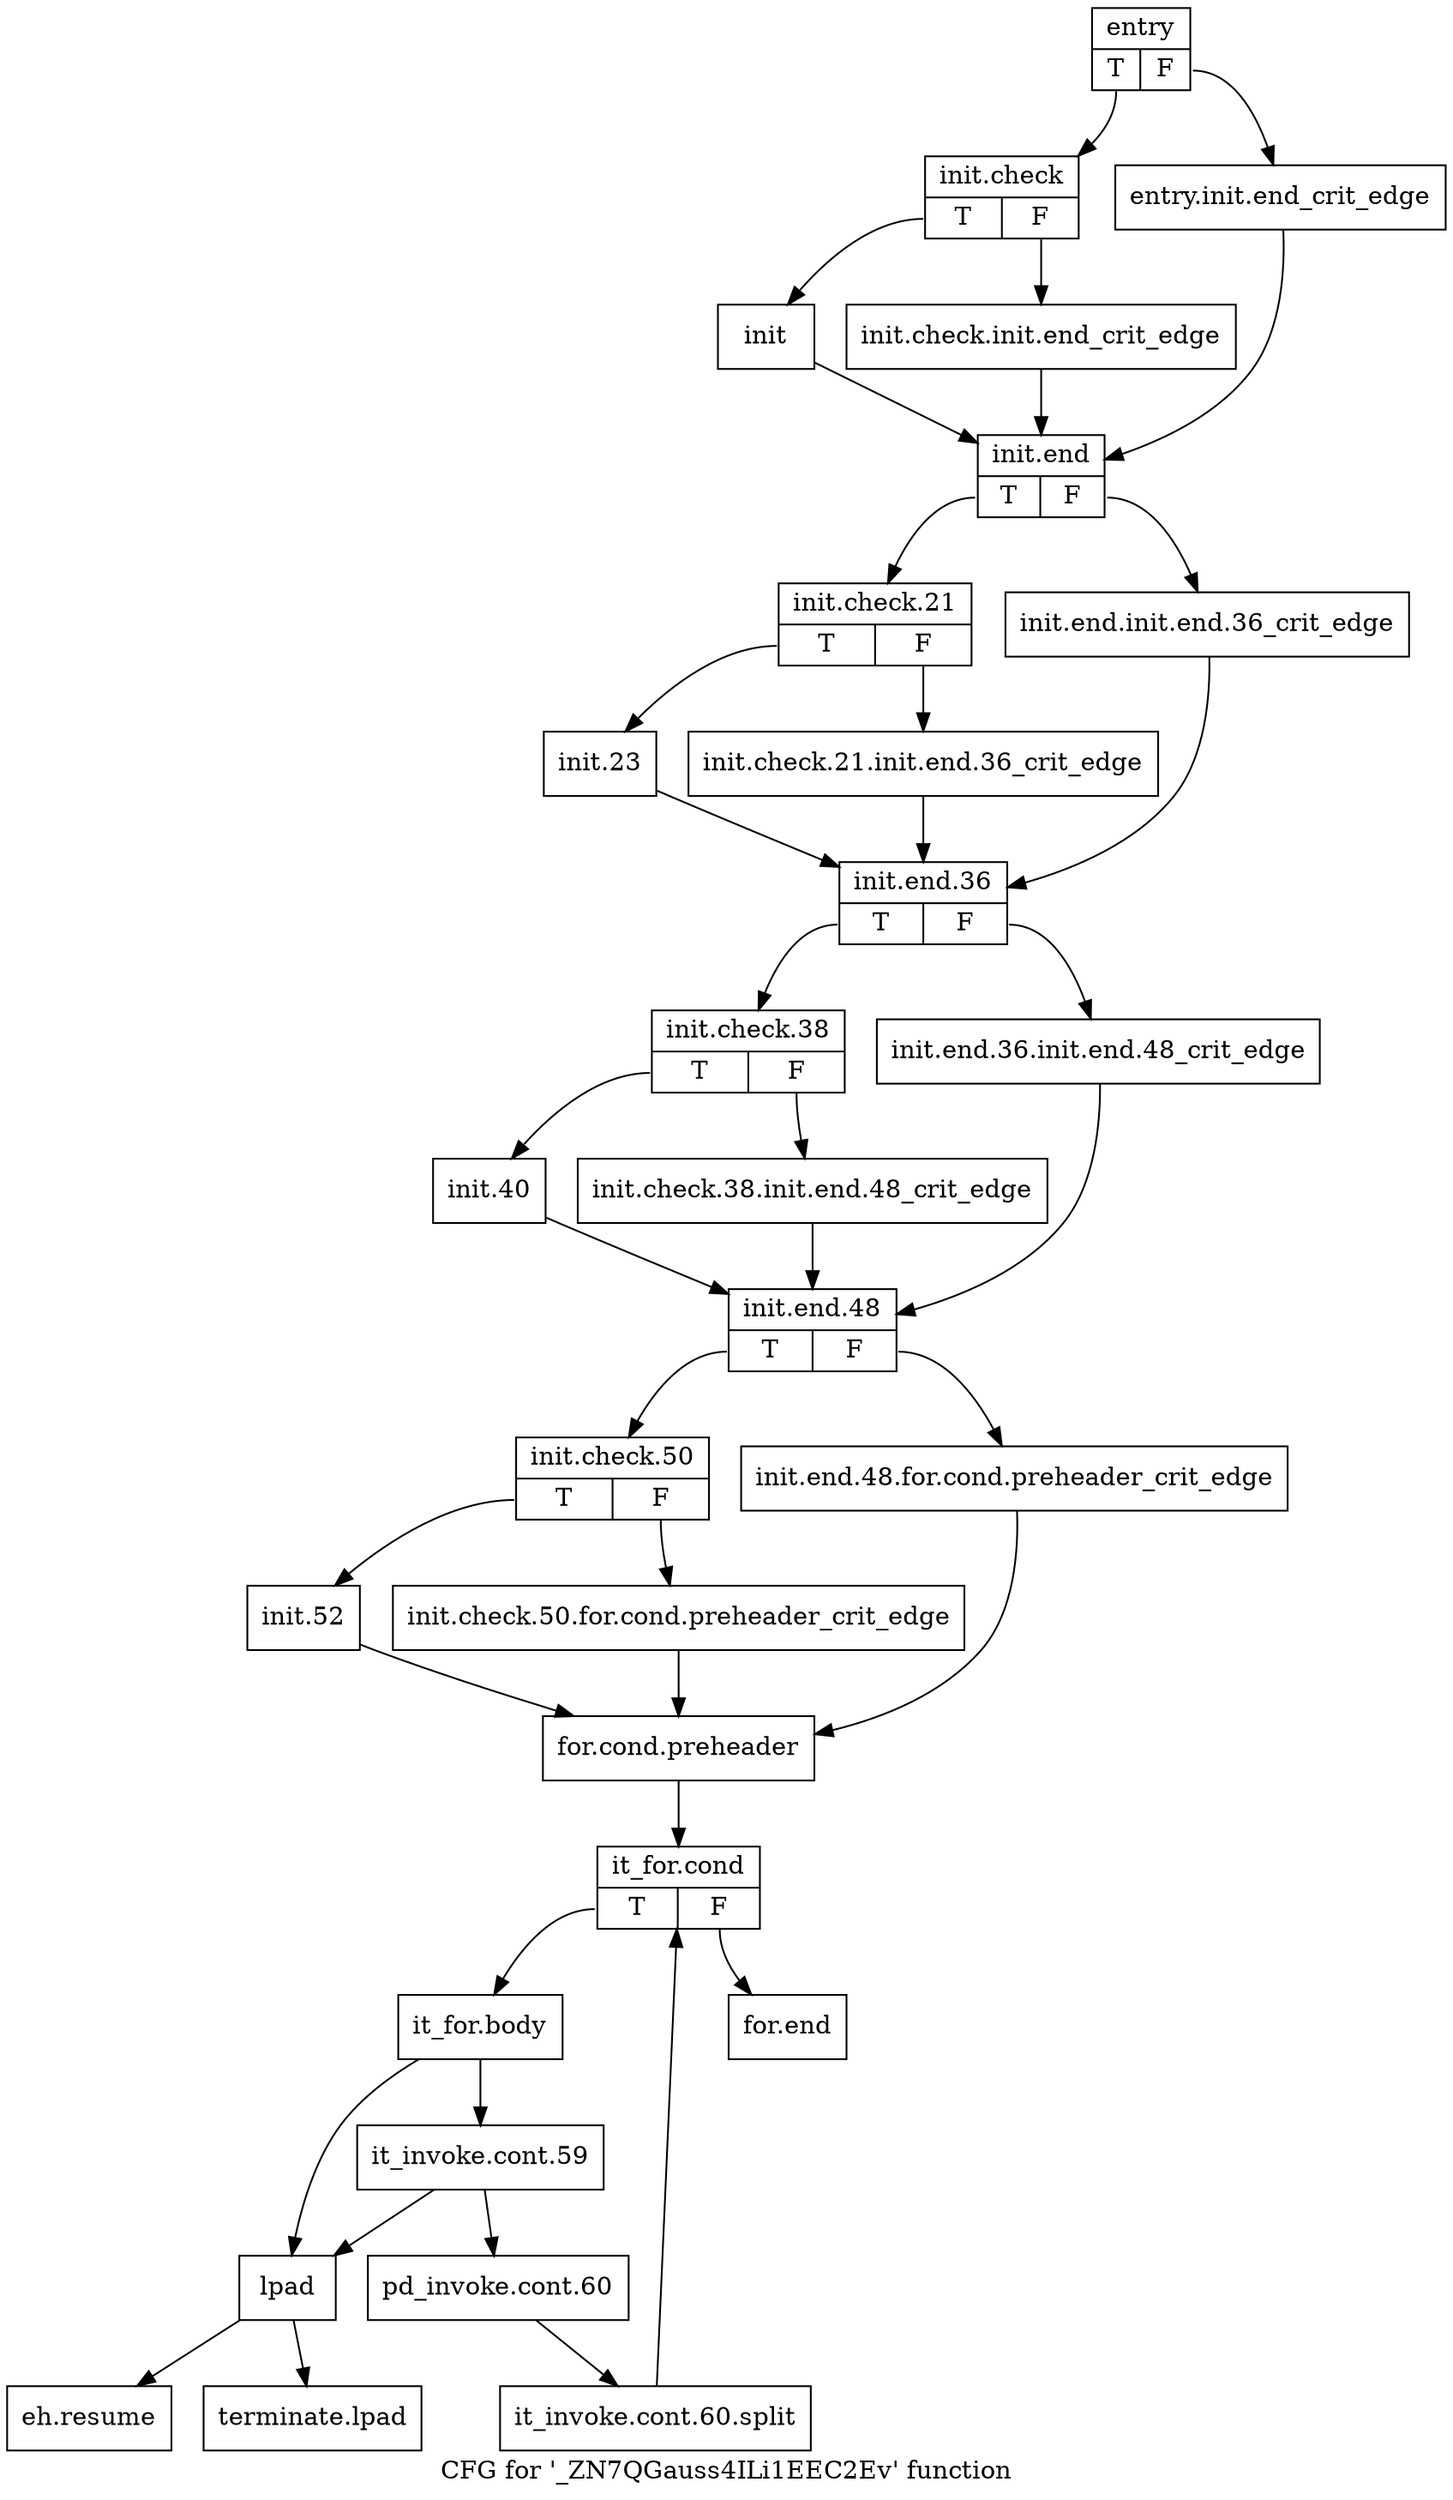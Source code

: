 digraph "CFG for '_ZN7QGauss4ILi1EEC2Ev' function" {
	label="CFG for '_ZN7QGauss4ILi1EEC2Ev' function";

	Node0x6f2bbc0 [shape=record,label="{entry|{<s0>T|<s1>F}}"];
	Node0x6f2bbc0:s0 -> Node0x6f311b0;
	Node0x6f2bbc0:s1 -> Node0x6f31160;
	Node0x6f31160 [shape=record,label="{entry.init.end_crit_edge}"];
	Node0x6f31160 -> Node0x6f31c60;
	Node0x6f311b0 [shape=record,label="{init.check|{<s0>T|<s1>F}}"];
	Node0x6f311b0:s0 -> Node0x6f31c10;
	Node0x6f311b0:s1 -> Node0x6f31bc0;
	Node0x6f31bc0 [shape=record,label="{init.check.init.end_crit_edge}"];
	Node0x6f31bc0 -> Node0x6f31c60;
	Node0x6f31c10 [shape=record,label="{init}"];
	Node0x6f31c10 -> Node0x6f31c60;
	Node0x6f31c60 [shape=record,label="{init.end|{<s0>T|<s1>F}}"];
	Node0x6f31c60:s0 -> Node0x6f31d00;
	Node0x6f31c60:s1 -> Node0x6f31cb0;
	Node0x6f31cb0 [shape=record,label="{init.end.init.end.36_crit_edge}"];
	Node0x6f31cb0 -> Node0x6f31df0;
	Node0x6f31d00 [shape=record,label="{init.check.21|{<s0>T|<s1>F}}"];
	Node0x6f31d00:s0 -> Node0x6f31da0;
	Node0x6f31d00:s1 -> Node0x6f31d50;
	Node0x6f31d50 [shape=record,label="{init.check.21.init.end.36_crit_edge}"];
	Node0x6f31d50 -> Node0x6f31df0;
	Node0x6f31da0 [shape=record,label="{init.23}"];
	Node0x6f31da0 -> Node0x6f31df0;
	Node0x6f31df0 [shape=record,label="{init.end.36|{<s0>T|<s1>F}}"];
	Node0x6f31df0:s0 -> Node0x6f31e90;
	Node0x6f31df0:s1 -> Node0x6f31e40;
	Node0x6f31e40 [shape=record,label="{init.end.36.init.end.48_crit_edge}"];
	Node0x6f31e40 -> Node0x6f31f80;
	Node0x6f31e90 [shape=record,label="{init.check.38|{<s0>T|<s1>F}}"];
	Node0x6f31e90:s0 -> Node0x6f31f30;
	Node0x6f31e90:s1 -> Node0x6f31ee0;
	Node0x6f31ee0 [shape=record,label="{init.check.38.init.end.48_crit_edge}"];
	Node0x6f31ee0 -> Node0x6f31f80;
	Node0x6f31f30 [shape=record,label="{init.40}"];
	Node0x6f31f30 -> Node0x6f31f80;
	Node0x6f31f80 [shape=record,label="{init.end.48|{<s0>T|<s1>F}}"];
	Node0x6f31f80:s0 -> Node0x6f32020;
	Node0x6f31f80:s1 -> Node0x6f31fd0;
	Node0x6f31fd0 [shape=record,label="{init.end.48.for.cond.preheader_crit_edge}"];
	Node0x6f31fd0 -> Node0x6f32110;
	Node0x6f32020 [shape=record,label="{init.check.50|{<s0>T|<s1>F}}"];
	Node0x6f32020:s0 -> Node0x6f320c0;
	Node0x6f32020:s1 -> Node0x6f32070;
	Node0x6f32070 [shape=record,label="{init.check.50.for.cond.preheader_crit_edge}"];
	Node0x6f32070 -> Node0x6f32110;
	Node0x6f320c0 [shape=record,label="{init.52}"];
	Node0x6f320c0 -> Node0x6f32110;
	Node0x6f32110 [shape=record,label="{for.cond.preheader}"];
	Node0x6f32110 -> Node0x6f32160;
	Node0x6f32160 [shape=record,label="{it_for.cond|{<s0>T|<s1>F}}"];
	Node0x6f32160:s0 -> Node0x6f321b0;
	Node0x6f32160:s1 -> Node0x6f322f0;
	Node0x6f321b0 [shape=record,label="{it_for.body}"];
	Node0x6f321b0 -> Node0x6f32200;
	Node0x6f321b0 -> Node0x6f322a0;
	Node0x6f32200 [shape=record,label="{it_invoke.cont.59}"];
	Node0x6f32200 -> Node0x6f32250;
	Node0x6f32200 -> Node0x6f322a0;
	Node0x6f32250 [shape=record,label="{pd_invoke.cont.60}"];
	Node0x6f32250 -> Node0xaf8bbf0;
	Node0xaf8bbf0 [shape=record,label="{it_invoke.cont.60.split}"];
	Node0xaf8bbf0 -> Node0x6f32160;
	Node0x6f322a0 [shape=record,label="{lpad}"];
	Node0x6f322a0 -> Node0x6f32340;
	Node0x6f322a0 -> Node0x6f32390;
	Node0x6f322f0 [shape=record,label="{for.end}"];
	Node0x6f32340 [shape=record,label="{eh.resume}"];
	Node0x6f32390 [shape=record,label="{terminate.lpad}"];
}
